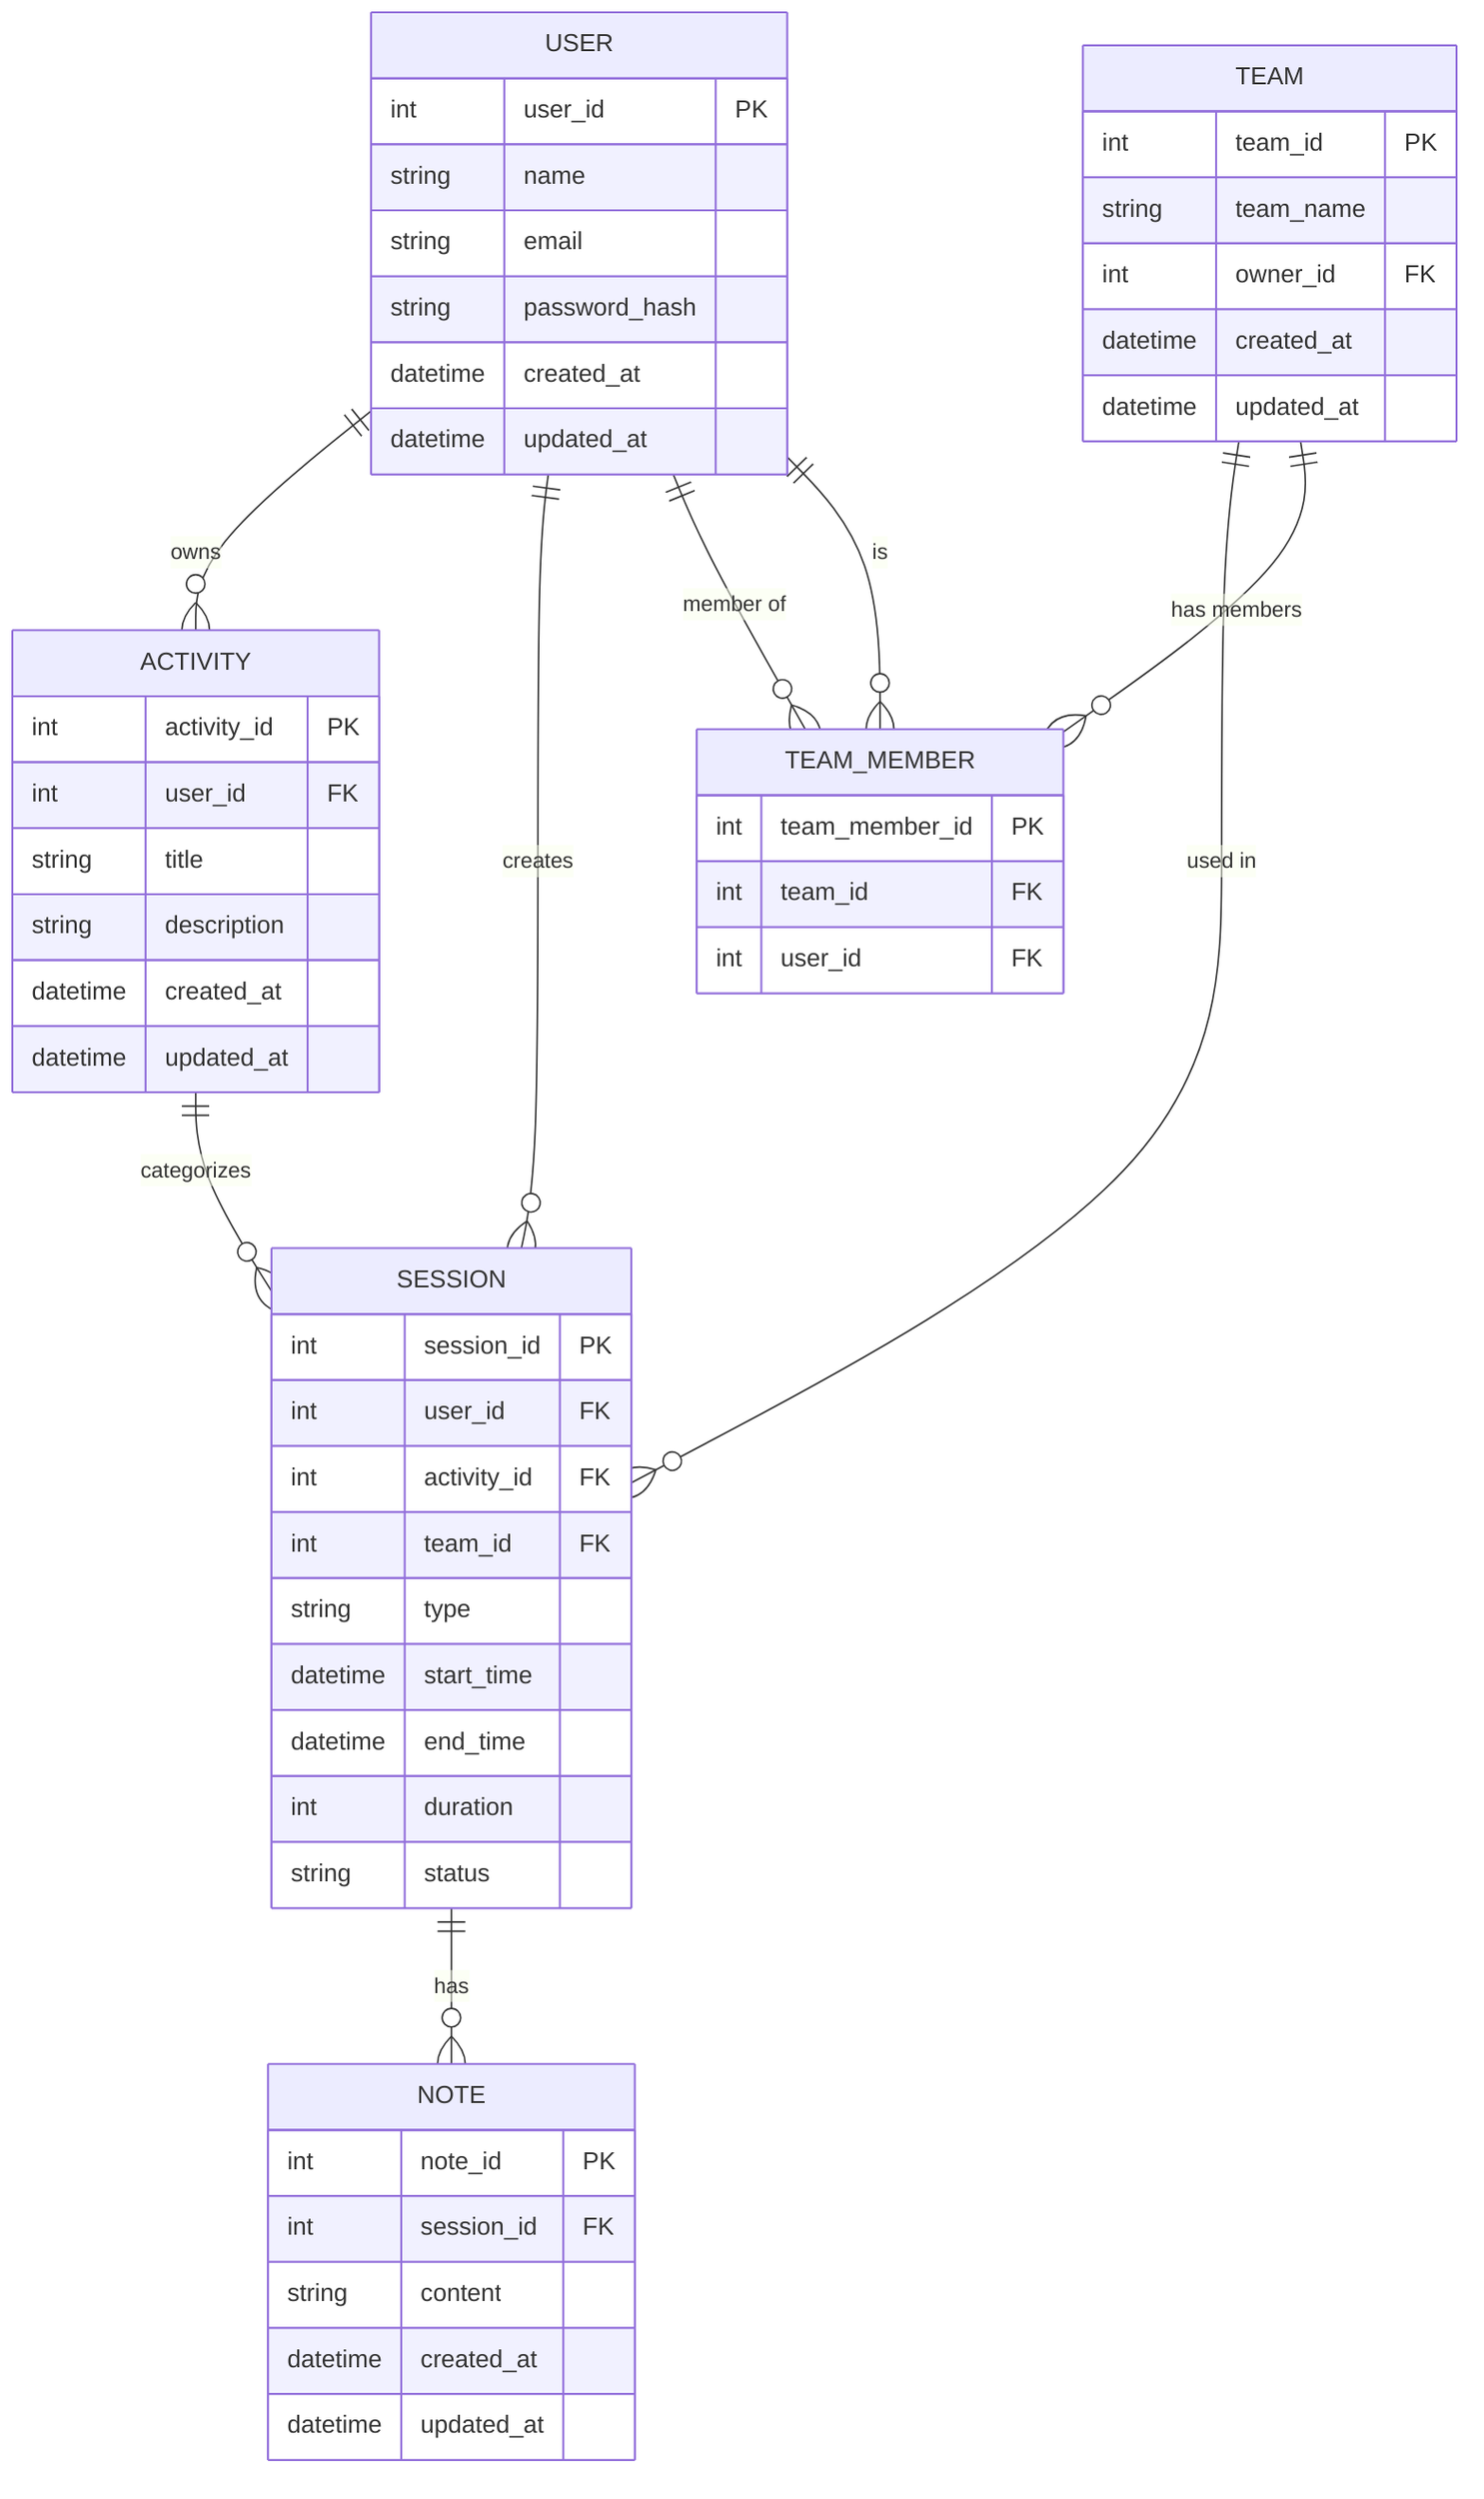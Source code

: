 erDiagram
    USER {
        int user_id PK
        string name
        string email
        string password_hash
        datetime created_at
        datetime updated_at
    }

    ACTIVITY {
        int activity_id PK
        int user_id FK
        string title
        string description
        datetime created_at
        datetime updated_at
    }

    SESSION {
        int session_id PK
        int user_id FK
        int activity_id FK
        int team_id FK
        string type
        datetime start_time
        datetime end_time
        int duration
        string status
    }

    NOTE {
        int note_id PK
        int session_id FK
        string content
        datetime created_at
        datetime updated_at
    }

    TEAM {
        int team_id PK
        string team_name
        int owner_id FK
        datetime created_at
        datetime updated_at
    }

    TEAM_MEMBER {
        int team_member_id PK
        int team_id FK
        int user_id FK
    }

    USER ||--o{ ACTIVITY : "owns"
    USER ||--o{ SESSION : "creates"
    ACTIVITY ||--o{ SESSION : "categorizes"
    SESSION ||--o{ NOTE : "has"
    TEAM ||--o{ SESSION : "used in"
    TEAM ||--o{ TEAM_MEMBER : "has members"
    USER ||--o{ TEAM_MEMBER : "member of"
    TEAM_MEMBER }o--|| USER : "is"